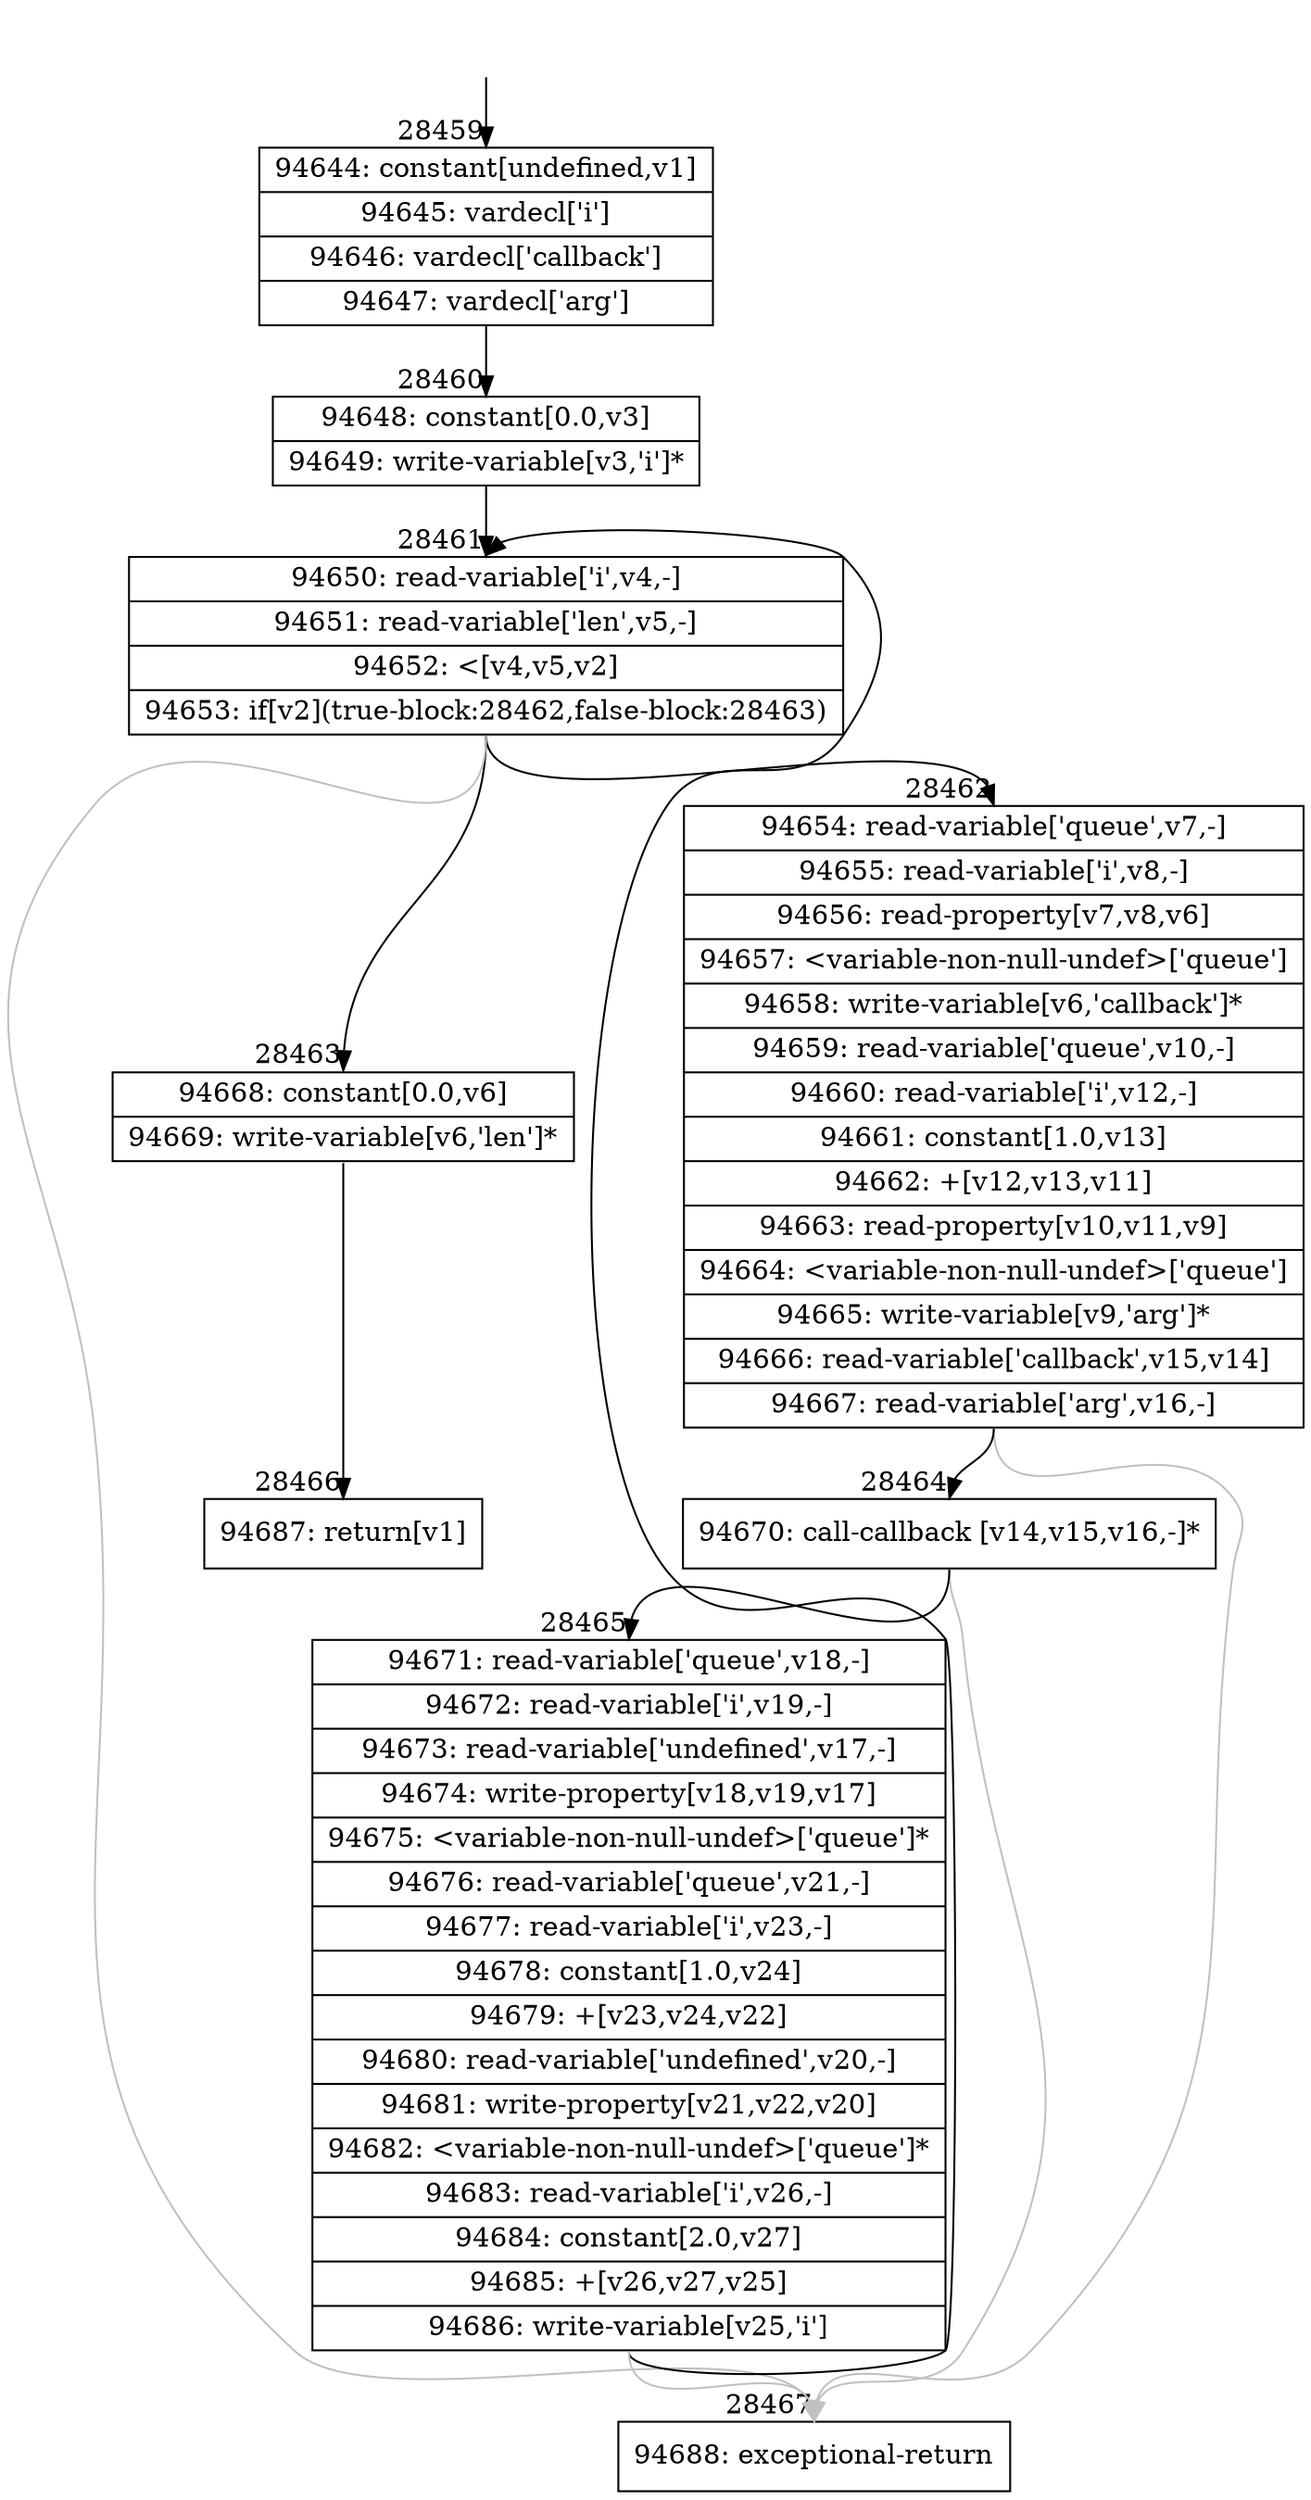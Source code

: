 digraph {
rankdir="TD"
BB_entry2503[shape=none,label=""];
BB_entry2503 -> BB28459 [tailport=s, headport=n, headlabel="    28459"]
BB28459 [shape=record label="{94644: constant[undefined,v1]|94645: vardecl['i']|94646: vardecl['callback']|94647: vardecl['arg']}" ] 
BB28459 -> BB28460 [tailport=s, headport=n, headlabel="      28460"]
BB28460 [shape=record label="{94648: constant[0.0,v3]|94649: write-variable[v3,'i']*}" ] 
BB28460 -> BB28461 [tailport=s, headport=n, headlabel="      28461"]
BB28461 [shape=record label="{94650: read-variable['i',v4,-]|94651: read-variable['len',v5,-]|94652: \<[v4,v5,v2]|94653: if[v2](true-block:28462,false-block:28463)}" ] 
BB28461 -> BB28462 [tailport=s, headport=n, headlabel="      28462"]
BB28461 -> BB28463 [tailport=s, headport=n, headlabel="      28463"]
BB28461 -> BB28467 [tailport=s, headport=n, color=gray, headlabel="      28467"]
BB28462 [shape=record label="{94654: read-variable['queue',v7,-]|94655: read-variable['i',v8,-]|94656: read-property[v7,v8,v6]|94657: \<variable-non-null-undef\>['queue']|94658: write-variable[v6,'callback']*|94659: read-variable['queue',v10,-]|94660: read-variable['i',v12,-]|94661: constant[1.0,v13]|94662: +[v12,v13,v11]|94663: read-property[v10,v11,v9]|94664: \<variable-non-null-undef\>['queue']|94665: write-variable[v9,'arg']*|94666: read-variable['callback',v15,v14]|94667: read-variable['arg',v16,-]}" ] 
BB28462 -> BB28464 [tailport=s, headport=n, headlabel="      28464"]
BB28462 -> BB28467 [tailport=s, headport=n, color=gray]
BB28463 [shape=record label="{94668: constant[0.0,v6]|94669: write-variable[v6,'len']*}" ] 
BB28463 -> BB28466 [tailport=s, headport=n, headlabel="      28466"]
BB28464 [shape=record label="{94670: call-callback [v14,v15,v16,-]*}" ] 
BB28464 -> BB28465 [tailport=s, headport=n, headlabel="      28465"]
BB28464 -> BB28467 [tailport=s, headport=n, color=gray]
BB28465 [shape=record label="{94671: read-variable['queue',v18,-]|94672: read-variable['i',v19,-]|94673: read-variable['undefined',v17,-]|94674: write-property[v18,v19,v17]|94675: \<variable-non-null-undef\>['queue']*|94676: read-variable['queue',v21,-]|94677: read-variable['i',v23,-]|94678: constant[1.0,v24]|94679: +[v23,v24,v22]|94680: read-variable['undefined',v20,-]|94681: write-property[v21,v22,v20]|94682: \<variable-non-null-undef\>['queue']*|94683: read-variable['i',v26,-]|94684: constant[2.0,v27]|94685: +[v26,v27,v25]|94686: write-variable[v25,'i']}" ] 
BB28465 -> BB28461 [tailport=s, headport=n]
BB28465 -> BB28467 [tailport=s, headport=n, color=gray]
BB28466 [shape=record label="{94687: return[v1]}" ] 
BB28467 [shape=record label="{94688: exceptional-return}" ] 
//#$~ 50785
}
